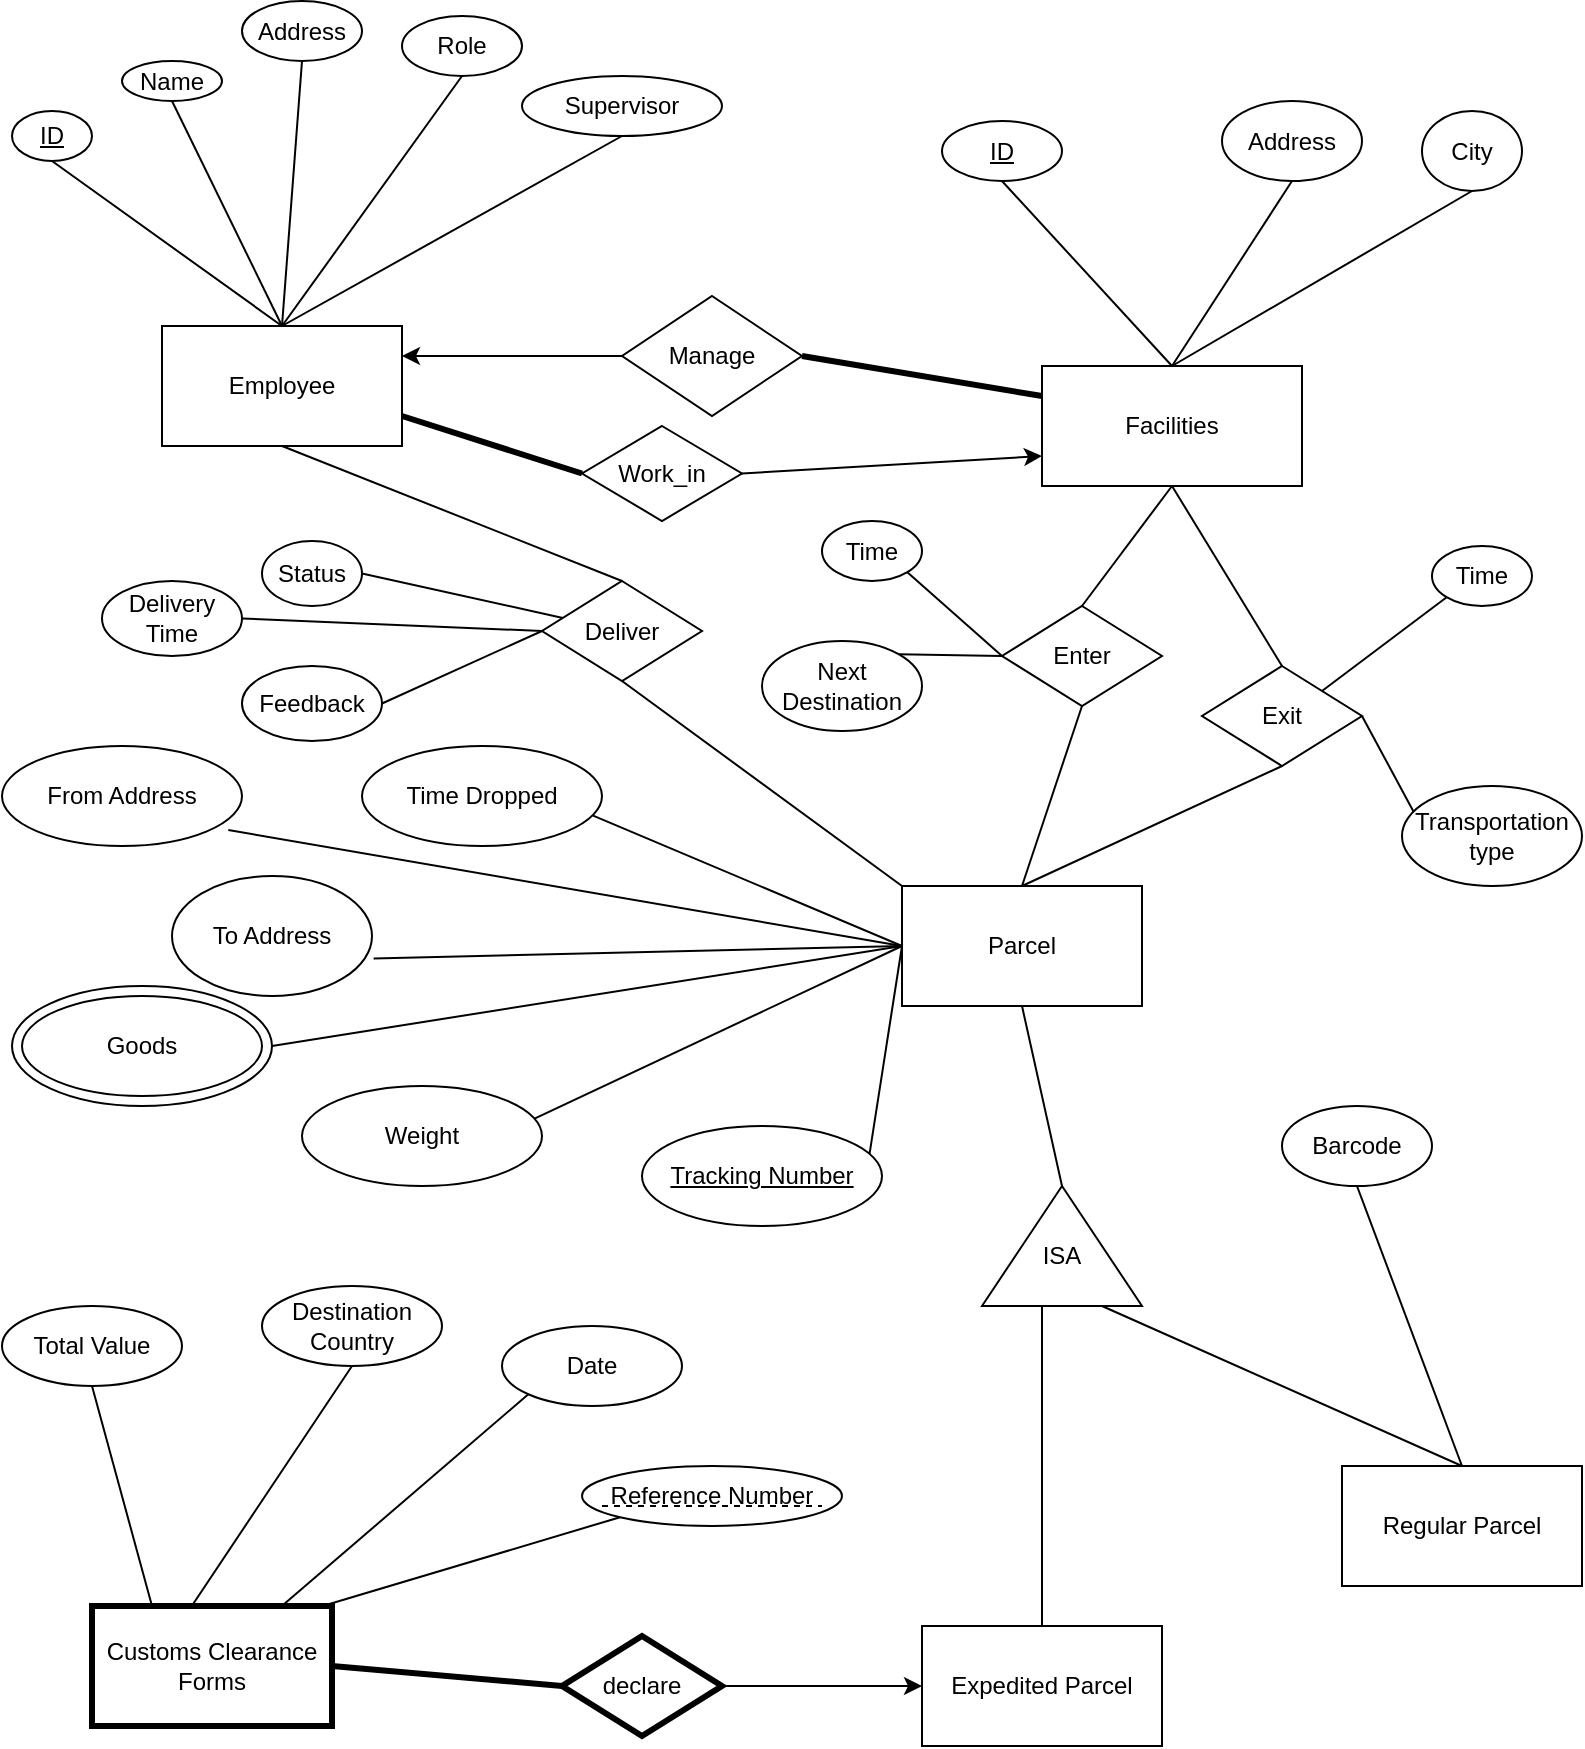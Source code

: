 <mxfile version="22.1.21" type="github">
  <diagram name="Page-1" id="EvxMVYd9CC9yM_wSXS7T">
    <mxGraphModel dx="744" dy="386" grid="1" gridSize="10" guides="1" tooltips="1" connect="1" arrows="1" fold="1" page="1" pageScale="1" pageWidth="850" pageHeight="1100" math="0" shadow="0">
      <root>
        <mxCell id="0" />
        <mxCell id="1" parent="0" />
        <mxCell id="nJbtKQVCz51eVsWVj4uw-5" value="" style="ellipse;whiteSpace=wrap;html=1;" parent="1" vertex="1">
          <mxGeometry x="25" y="540" width="130" height="60" as="geometry" />
        </mxCell>
        <mxCell id="00lhhaFbvG1tlL3pLhrf-69" style="rounded=0;orthogonalLoop=1;jettySize=auto;html=1;exitX=0.5;exitY=1;exitDx=0;exitDy=0;entryX=0.5;entryY=0;entryDx=0;entryDy=0;endArrow=none;endFill=0;" parent="1" source="00lhhaFbvG1tlL3pLhrf-1" target="00lhhaFbvG1tlL3pLhrf-65" edge="1">
          <mxGeometry relative="1" as="geometry" />
        </mxCell>
        <mxCell id="00lhhaFbvG1tlL3pLhrf-73" style="rounded=0;orthogonalLoop=1;jettySize=auto;html=1;exitX=0.5;exitY=1;exitDx=0;exitDy=0;entryX=0.5;entryY=0;entryDx=0;entryDy=0;endArrow=none;endFill=0;" parent="1" source="00lhhaFbvG1tlL3pLhrf-1" target="00lhhaFbvG1tlL3pLhrf-70" edge="1">
          <mxGeometry relative="1" as="geometry" />
        </mxCell>
        <mxCell id="00lhhaFbvG1tlL3pLhrf-1" value="Facilities" style="rounded=0;whiteSpace=wrap;html=1;" parent="1" vertex="1">
          <mxGeometry x="540" y="230" width="130" height="60" as="geometry" />
        </mxCell>
        <mxCell id="00lhhaFbvG1tlL3pLhrf-9" style="rounded=0;orthogonalLoop=1;jettySize=auto;html=1;exitX=0.5;exitY=1;exitDx=0;exitDy=0;endArrow=none;endFill=0;entryX=0.5;entryY=0;entryDx=0;entryDy=0;" parent="1" source="00lhhaFbvG1tlL3pLhrf-2" target="00lhhaFbvG1tlL3pLhrf-1" edge="1">
          <mxGeometry relative="1" as="geometry" />
        </mxCell>
        <mxCell id="00lhhaFbvG1tlL3pLhrf-2" value="ID" style="ellipse;whiteSpace=wrap;html=1;fontStyle=4" parent="1" vertex="1">
          <mxGeometry x="490" y="107.5" width="60" height="30" as="geometry" />
        </mxCell>
        <mxCell id="00lhhaFbvG1tlL3pLhrf-10" style="rounded=0;orthogonalLoop=1;jettySize=auto;html=1;exitX=0.5;exitY=1;exitDx=0;exitDy=0;entryX=0.5;entryY=0;entryDx=0;entryDy=0;endArrow=none;endFill=0;" parent="1" source="00lhhaFbvG1tlL3pLhrf-3" target="00lhhaFbvG1tlL3pLhrf-1" edge="1">
          <mxGeometry relative="1" as="geometry" />
        </mxCell>
        <mxCell id="00lhhaFbvG1tlL3pLhrf-3" value="Address" style="ellipse;whiteSpace=wrap;html=1;" parent="1" vertex="1">
          <mxGeometry x="630" y="97.5" width="70" height="40" as="geometry" />
        </mxCell>
        <mxCell id="00lhhaFbvG1tlL3pLhrf-11" style="rounded=0;orthogonalLoop=1;jettySize=auto;html=1;exitX=0.5;exitY=1;exitDx=0;exitDy=0;entryX=0.5;entryY=0;entryDx=0;entryDy=0;endArrow=none;endFill=0;" parent="1" source="00lhhaFbvG1tlL3pLhrf-4" target="00lhhaFbvG1tlL3pLhrf-1" edge="1">
          <mxGeometry relative="1" as="geometry" />
        </mxCell>
        <mxCell id="00lhhaFbvG1tlL3pLhrf-4" value="City" style="ellipse;whiteSpace=wrap;html=1;" parent="1" vertex="1">
          <mxGeometry x="730" y="102.5" width="50" height="40" as="geometry" />
        </mxCell>
        <mxCell id="00lhhaFbvG1tlL3pLhrf-16" style="rounded=0;orthogonalLoop=1;jettySize=auto;html=1;entryX=0;entryY=0.25;entryDx=0;entryDy=0;endArrow=none;endFill=0;curved=0;strokeColor=default;strokeWidth=3;exitX=1;exitY=0.5;exitDx=0;exitDy=0;" parent="1" source="00lhhaFbvG1tlL3pLhrf-13" target="00lhhaFbvG1tlL3pLhrf-1" edge="1">
          <mxGeometry relative="1" as="geometry">
            <mxPoint x="390" y="240" as="sourcePoint" />
          </mxGeometry>
        </mxCell>
        <mxCell id="00lhhaFbvG1tlL3pLhrf-13" value="Manage" style="rhombus;whiteSpace=wrap;html=1;" parent="1" vertex="1">
          <mxGeometry x="330" y="195" width="90" height="60" as="geometry" />
        </mxCell>
        <mxCell id="00lhhaFbvG1tlL3pLhrf-15" style="rounded=0;orthogonalLoop=1;jettySize=auto;html=1;exitX=1;exitY=0.25;exitDx=0;exitDy=0;entryX=0;entryY=0.5;entryDx=0;entryDy=0;endArrow=none;endFill=0;startArrow=classic;startFill=1;strokeWidth=1;" parent="1" source="00lhhaFbvG1tlL3pLhrf-14" target="00lhhaFbvG1tlL3pLhrf-13" edge="1">
          <mxGeometry relative="1" as="geometry" />
        </mxCell>
        <mxCell id="00lhhaFbvG1tlL3pLhrf-95" style="rounded=0;orthogonalLoop=1;jettySize=auto;html=1;exitX=1;exitY=0.75;exitDx=0;exitDy=0;entryX=0;entryY=0.5;entryDx=0;entryDy=0;endArrow=none;endFill=0;strokeWidth=3;" parent="1" source="00lhhaFbvG1tlL3pLhrf-14" target="00lhhaFbvG1tlL3pLhrf-94" edge="1">
          <mxGeometry relative="1" as="geometry" />
        </mxCell>
        <mxCell id="00lhhaFbvG1tlL3pLhrf-14" value="Employee" style="rounded=0;whiteSpace=wrap;html=1;" parent="1" vertex="1">
          <mxGeometry x="100" y="210" width="120" height="60" as="geometry" />
        </mxCell>
        <mxCell id="00lhhaFbvG1tlL3pLhrf-27" style="rounded=0;orthogonalLoop=1;jettySize=auto;html=1;exitX=0.5;exitY=1;exitDx=0;exitDy=0;entryX=0.5;entryY=0;entryDx=0;entryDy=0;endArrow=none;endFill=0;" parent="1" source="00lhhaFbvG1tlL3pLhrf-17" target="00lhhaFbvG1tlL3pLhrf-14" edge="1">
          <mxGeometry relative="1" as="geometry" />
        </mxCell>
        <mxCell id="00lhhaFbvG1tlL3pLhrf-17" value="ID" style="ellipse;whiteSpace=wrap;html=1;fontStyle=4" parent="1" vertex="1">
          <mxGeometry x="25" y="102.5" width="40" height="25" as="geometry" />
        </mxCell>
        <mxCell id="00lhhaFbvG1tlL3pLhrf-28" style="rounded=0;orthogonalLoop=1;jettySize=auto;html=1;exitX=0.5;exitY=1;exitDx=0;exitDy=0;endArrow=none;endFill=0;entryX=0.5;entryY=0;entryDx=0;entryDy=0;" parent="1" source="00lhhaFbvG1tlL3pLhrf-18" target="00lhhaFbvG1tlL3pLhrf-14" edge="1">
          <mxGeometry relative="1" as="geometry">
            <mxPoint x="570" y="250" as="targetPoint" />
          </mxGeometry>
        </mxCell>
        <mxCell id="00lhhaFbvG1tlL3pLhrf-18" value="Name" style="ellipse;whiteSpace=wrap;html=1;" parent="1" vertex="1">
          <mxGeometry x="80" y="77.5" width="50" height="20" as="geometry" />
        </mxCell>
        <mxCell id="00lhhaFbvG1tlL3pLhrf-29" style="rounded=0;orthogonalLoop=1;jettySize=auto;html=1;exitX=0.5;exitY=1;exitDx=0;exitDy=0;endArrow=none;endFill=0;entryX=0.5;entryY=0;entryDx=0;entryDy=0;" parent="1" source="00lhhaFbvG1tlL3pLhrf-19" target="00lhhaFbvG1tlL3pLhrf-14" edge="1">
          <mxGeometry relative="1" as="geometry">
            <mxPoint x="560" y="170" as="targetPoint" />
          </mxGeometry>
        </mxCell>
        <mxCell id="00lhhaFbvG1tlL3pLhrf-19" value="Address" style="ellipse;whiteSpace=wrap;html=1;" parent="1" vertex="1">
          <mxGeometry x="140" y="47.5" width="60" height="30" as="geometry" />
        </mxCell>
        <mxCell id="00lhhaFbvG1tlL3pLhrf-30" style="rounded=0;orthogonalLoop=1;jettySize=auto;html=1;exitX=0.5;exitY=1;exitDx=0;exitDy=0;endArrow=none;endFill=0;entryX=0.5;entryY=0;entryDx=0;entryDy=0;" parent="1" source="00lhhaFbvG1tlL3pLhrf-21" target="00lhhaFbvG1tlL3pLhrf-14" edge="1">
          <mxGeometry relative="1" as="geometry">
            <mxPoint x="570" y="170" as="targetPoint" />
          </mxGeometry>
        </mxCell>
        <mxCell id="00lhhaFbvG1tlL3pLhrf-21" value="Role" style="ellipse;whiteSpace=wrap;html=1;" parent="1" vertex="1">
          <mxGeometry x="220" y="55" width="60" height="30" as="geometry" />
        </mxCell>
        <mxCell id="00lhhaFbvG1tlL3pLhrf-33" style="rounded=0;orthogonalLoop=1;jettySize=auto;html=1;exitX=0.5;exitY=1;exitDx=0;exitDy=0;entryX=0.5;entryY=0;entryDx=0;entryDy=0;endArrow=none;endFill=0;" parent="1" source="00lhhaFbvG1tlL3pLhrf-22" target="00lhhaFbvG1tlL3pLhrf-14" edge="1">
          <mxGeometry relative="1" as="geometry" />
        </mxCell>
        <mxCell id="00lhhaFbvG1tlL3pLhrf-22" value="Supervisor" style="ellipse;whiteSpace=wrap;html=1;" parent="1" vertex="1">
          <mxGeometry x="280" y="85" width="100" height="30" as="geometry" />
        </mxCell>
        <mxCell id="00lhhaFbvG1tlL3pLhrf-32" value="Regular Parcel" style="rounded=0;whiteSpace=wrap;html=1;" parent="1" vertex="1">
          <mxGeometry x="690" y="780" width="120" height="60" as="geometry" />
        </mxCell>
        <mxCell id="00lhhaFbvG1tlL3pLhrf-46" style="rounded=0;orthogonalLoop=1;jettySize=auto;html=1;exitX=0.947;exitY=0.296;exitDx=0;exitDy=0;entryX=0;entryY=0.5;entryDx=0;entryDy=0;endArrow=none;endFill=0;exitPerimeter=0;" parent="1" source="00lhhaFbvG1tlL3pLhrf-34" target="00lhhaFbvG1tlL3pLhrf-36" edge="1">
          <mxGeometry relative="1" as="geometry" />
        </mxCell>
        <mxCell id="00lhhaFbvG1tlL3pLhrf-34" value="&lt;u&gt;Tracking Number&lt;/u&gt;" style="ellipse;whiteSpace=wrap;html=1;" parent="1" vertex="1">
          <mxGeometry x="340" y="610" width="120" height="50" as="geometry" />
        </mxCell>
        <mxCell id="00lhhaFbvG1tlL3pLhrf-35" value="Expedited Parcel" style="rounded=0;whiteSpace=wrap;html=1;" parent="1" vertex="1">
          <mxGeometry x="480" y="860" width="120" height="60" as="geometry" />
        </mxCell>
        <mxCell id="00lhhaFbvG1tlL3pLhrf-43" style="rounded=0;orthogonalLoop=1;jettySize=auto;html=1;exitX=0.5;exitY=1;exitDx=0;exitDy=0;entryX=1;entryY=0.5;entryDx=0;entryDy=0;endArrow=none;endFill=0;" parent="1" source="00lhhaFbvG1tlL3pLhrf-36" target="00lhhaFbvG1tlL3pLhrf-41" edge="1">
          <mxGeometry relative="1" as="geometry" />
        </mxCell>
        <mxCell id="00lhhaFbvG1tlL3pLhrf-36" value="Parcel" style="rounded=0;whiteSpace=wrap;html=1;" parent="1" vertex="1">
          <mxGeometry x="470" y="490" width="120" height="60" as="geometry" />
        </mxCell>
        <mxCell id="00lhhaFbvG1tlL3pLhrf-41" value="" style="triangle;whiteSpace=wrap;html=1;rotation=-90;" parent="1" vertex="1">
          <mxGeometry x="520" y="630" width="60" height="80" as="geometry" />
        </mxCell>
        <mxCell id="00lhhaFbvG1tlL3pLhrf-42" value="ISA" style="text;html=1;strokeColor=none;fillColor=none;align=center;verticalAlign=middle;whiteSpace=wrap;rounded=0;" parent="1" vertex="1">
          <mxGeometry x="520" y="660" width="60" height="30" as="geometry" />
        </mxCell>
        <mxCell id="00lhhaFbvG1tlL3pLhrf-44" style="rounded=0;orthogonalLoop=1;jettySize=auto;html=1;exitX=0.5;exitY=0;exitDx=0;exitDy=0;endArrow=none;endFill=0;" parent="1" source="00lhhaFbvG1tlL3pLhrf-35" edge="1">
          <mxGeometry relative="1" as="geometry">
            <mxPoint x="540" y="700" as="targetPoint" />
          </mxGeometry>
        </mxCell>
        <mxCell id="00lhhaFbvG1tlL3pLhrf-45" style="rounded=0;orthogonalLoop=1;jettySize=auto;html=1;exitX=0.5;exitY=0;exitDx=0;exitDy=0;endArrow=none;endFill=0;entryX=0;entryY=0.75;entryDx=0;entryDy=0;" parent="1" source="00lhhaFbvG1tlL3pLhrf-32" target="00lhhaFbvG1tlL3pLhrf-41" edge="1">
          <mxGeometry relative="1" as="geometry">
            <mxPoint x="590" y="740" as="targetPoint" />
          </mxGeometry>
        </mxCell>
        <mxCell id="00lhhaFbvG1tlL3pLhrf-57" style="rounded=0;orthogonalLoop=1;jettySize=auto;html=1;exitX=0.943;exitY=0.84;exitDx=0;exitDy=0;endArrow=none;endFill=0;entryX=0;entryY=0.5;entryDx=0;entryDy=0;exitPerimeter=0;" parent="1" source="00lhhaFbvG1tlL3pLhrf-47" target="00lhhaFbvG1tlL3pLhrf-36" edge="1">
          <mxGeometry relative="1" as="geometry">
            <mxPoint x="410" y="630" as="targetPoint" />
          </mxGeometry>
        </mxCell>
        <mxCell id="00lhhaFbvG1tlL3pLhrf-47" value="From Address" style="ellipse;whiteSpace=wrap;html=1;" parent="1" vertex="1">
          <mxGeometry x="20" y="420" width="120" height="50" as="geometry" />
        </mxCell>
        <mxCell id="00lhhaFbvG1tlL3pLhrf-56" style="rounded=0;orthogonalLoop=1;jettySize=auto;html=1;exitX=0.963;exitY=0.696;exitDx=0;exitDy=0;endArrow=none;endFill=0;entryX=0;entryY=0.5;entryDx=0;entryDy=0;exitPerimeter=0;" parent="1" source="00lhhaFbvG1tlL3pLhrf-48" target="00lhhaFbvG1tlL3pLhrf-36" edge="1">
          <mxGeometry relative="1" as="geometry" />
        </mxCell>
        <mxCell id="00lhhaFbvG1tlL3pLhrf-48" value="Time Dropped" style="ellipse;whiteSpace=wrap;html=1;" parent="1" vertex="1">
          <mxGeometry x="200" y="420" width="120" height="50" as="geometry" />
        </mxCell>
        <mxCell id="00lhhaFbvG1tlL3pLhrf-64" style="rounded=0;orthogonalLoop=1;jettySize=auto;html=1;exitX=1.008;exitY=0.687;exitDx=0;exitDy=0;endArrow=none;endFill=0;exitPerimeter=0;entryX=0;entryY=0.5;entryDx=0;entryDy=0;" parent="1" source="00lhhaFbvG1tlL3pLhrf-49" target="00lhhaFbvG1tlL3pLhrf-36" edge="1">
          <mxGeometry relative="1" as="geometry">
            <mxPoint x="340" y="510" as="targetPoint" />
          </mxGeometry>
        </mxCell>
        <mxCell id="00lhhaFbvG1tlL3pLhrf-49" value="To Address" style="ellipse;whiteSpace=wrap;html=1;" parent="1" vertex="1">
          <mxGeometry x="105" y="485" width="100" height="60" as="geometry" />
        </mxCell>
        <mxCell id="00lhhaFbvG1tlL3pLhrf-62" style="rounded=0;orthogonalLoop=1;jettySize=auto;html=1;endArrow=none;endFill=0;exitX=1;exitY=0.5;exitDx=0;exitDy=0;entryX=0;entryY=0.5;entryDx=0;entryDy=0;" parent="1" source="nJbtKQVCz51eVsWVj4uw-5" target="00lhhaFbvG1tlL3pLhrf-36" edge="1">
          <mxGeometry relative="1" as="geometry">
            <mxPoint x="190" y="510" as="sourcePoint" />
            <mxPoint x="560" y="530" as="targetPoint" />
          </mxGeometry>
        </mxCell>
        <mxCell id="00lhhaFbvG1tlL3pLhrf-53" value="Goods" style="ellipse;whiteSpace=wrap;html=1;" parent="1" vertex="1">
          <mxGeometry x="30" y="545" width="120" height="50" as="geometry" />
        </mxCell>
        <mxCell id="00lhhaFbvG1tlL3pLhrf-63" style="rounded=0;orthogonalLoop=1;jettySize=auto;html=1;exitX=0.96;exitY=0.336;exitDx=0;exitDy=0;endArrow=none;endFill=0;entryX=0;entryY=0.5;entryDx=0;entryDy=0;exitPerimeter=0;" parent="1" source="00lhhaFbvG1tlL3pLhrf-54" target="00lhhaFbvG1tlL3pLhrf-36" edge="1">
          <mxGeometry relative="1" as="geometry">
            <mxPoint x="660" y="540" as="targetPoint" />
          </mxGeometry>
        </mxCell>
        <mxCell id="00lhhaFbvG1tlL3pLhrf-54" value="Weight" style="ellipse;whiteSpace=wrap;html=1;" parent="1" vertex="1">
          <mxGeometry x="170" y="590" width="120" height="50" as="geometry" />
        </mxCell>
        <mxCell id="00lhhaFbvG1tlL3pLhrf-68" style="rounded=0;orthogonalLoop=1;jettySize=auto;html=1;exitX=0.5;exitY=1;exitDx=0;exitDy=0;entryX=0.5;entryY=0;entryDx=0;entryDy=0;endArrow=none;endFill=0;" parent="1" source="00lhhaFbvG1tlL3pLhrf-65" target="00lhhaFbvG1tlL3pLhrf-36" edge="1">
          <mxGeometry relative="1" as="geometry" />
        </mxCell>
        <mxCell id="00lhhaFbvG1tlL3pLhrf-65" value="Enter" style="rhombus;whiteSpace=wrap;html=1;" parent="1" vertex="1">
          <mxGeometry x="520" y="350" width="80" height="50" as="geometry" />
        </mxCell>
        <mxCell id="00lhhaFbvG1tlL3pLhrf-71" style="rounded=0;orthogonalLoop=1;jettySize=auto;html=1;exitX=1;exitY=0;exitDx=0;exitDy=0;entryX=0;entryY=0.5;entryDx=0;entryDy=0;endArrow=none;endFill=0;" parent="1" source="00lhhaFbvG1tlL3pLhrf-66" target="00lhhaFbvG1tlL3pLhrf-65" edge="1">
          <mxGeometry relative="1" as="geometry" />
        </mxCell>
        <mxCell id="00lhhaFbvG1tlL3pLhrf-66" value="Next Destination" style="ellipse;whiteSpace=wrap;html=1;" parent="1" vertex="1">
          <mxGeometry x="400" y="367.5" width="80" height="45" as="geometry" />
        </mxCell>
        <mxCell id="00lhhaFbvG1tlL3pLhrf-72" style="rounded=0;orthogonalLoop=1;jettySize=auto;html=1;exitX=1;exitY=1;exitDx=0;exitDy=0;endArrow=none;endFill=0;entryX=0;entryY=0.5;entryDx=0;entryDy=0;" parent="1" source="00lhhaFbvG1tlL3pLhrf-67" target="00lhhaFbvG1tlL3pLhrf-65" edge="1">
          <mxGeometry relative="1" as="geometry">
            <mxPoint x="120" y="540" as="targetPoint" />
          </mxGeometry>
        </mxCell>
        <mxCell id="00lhhaFbvG1tlL3pLhrf-67" value="Time" style="ellipse;whiteSpace=wrap;html=1;" parent="1" vertex="1">
          <mxGeometry x="430" y="307.5" width="50" height="30" as="geometry" />
        </mxCell>
        <mxCell id="00lhhaFbvG1tlL3pLhrf-74" style="rounded=0;orthogonalLoop=1;jettySize=auto;html=1;exitX=0.5;exitY=1;exitDx=0;exitDy=0;entryX=0.5;entryY=0;entryDx=0;entryDy=0;endArrow=none;endFill=0;" parent="1" source="00lhhaFbvG1tlL3pLhrf-70" target="00lhhaFbvG1tlL3pLhrf-36" edge="1">
          <mxGeometry relative="1" as="geometry" />
        </mxCell>
        <mxCell id="00lhhaFbvG1tlL3pLhrf-70" value="Exit" style="rhombus;whiteSpace=wrap;html=1;" parent="1" vertex="1">
          <mxGeometry x="620" y="380" width="80" height="50" as="geometry" />
        </mxCell>
        <mxCell id="00lhhaFbvG1tlL3pLhrf-77" style="rounded=0;orthogonalLoop=1;jettySize=auto;html=1;exitX=0.069;exitY=0.272;exitDx=0;exitDy=0;entryX=1;entryY=0.5;entryDx=0;entryDy=0;endArrow=none;endFill=0;exitPerimeter=0;" parent="1" source="00lhhaFbvG1tlL3pLhrf-75" target="00lhhaFbvG1tlL3pLhrf-70" edge="1">
          <mxGeometry relative="1" as="geometry" />
        </mxCell>
        <mxCell id="00lhhaFbvG1tlL3pLhrf-75" value="Transportation type" style="ellipse;whiteSpace=wrap;html=1;" parent="1" vertex="1">
          <mxGeometry x="720" y="440" width="90" height="50" as="geometry" />
        </mxCell>
        <mxCell id="00lhhaFbvG1tlL3pLhrf-78" style="rounded=0;orthogonalLoop=1;jettySize=auto;html=1;exitX=0;exitY=1;exitDx=0;exitDy=0;entryX=1;entryY=0;entryDx=0;entryDy=0;endArrow=none;endFill=0;" parent="1" source="00lhhaFbvG1tlL3pLhrf-76" target="00lhhaFbvG1tlL3pLhrf-70" edge="1">
          <mxGeometry relative="1" as="geometry" />
        </mxCell>
        <mxCell id="00lhhaFbvG1tlL3pLhrf-76" value="Time" style="ellipse;whiteSpace=wrap;html=1;" parent="1" vertex="1">
          <mxGeometry x="735" y="320" width="50" height="30" as="geometry" />
        </mxCell>
        <mxCell id="00lhhaFbvG1tlL3pLhrf-80" style="rounded=0;orthogonalLoop=1;jettySize=auto;html=1;exitX=0.5;exitY=1;exitDx=0;exitDy=0;entryX=0.5;entryY=0;entryDx=0;entryDy=0;endArrow=none;endFill=0;" parent="1" source="00lhhaFbvG1tlL3pLhrf-79" target="00lhhaFbvG1tlL3pLhrf-32" edge="1">
          <mxGeometry relative="1" as="geometry" />
        </mxCell>
        <mxCell id="00lhhaFbvG1tlL3pLhrf-79" value="&lt;span&gt;Barcode&lt;/span&gt;" style="ellipse;whiteSpace=wrap;html=1;fontStyle=0" parent="1" vertex="1">
          <mxGeometry x="660" y="600" width="75" height="40" as="geometry" />
        </mxCell>
        <mxCell id="00lhhaFbvG1tlL3pLhrf-82" value="Customs Clearance Forms" style="rounded=0;whiteSpace=wrap;html=1;strokeWidth=3;" parent="1" vertex="1">
          <mxGeometry x="65" y="850" width="120" height="60" as="geometry" />
        </mxCell>
        <mxCell id="00lhhaFbvG1tlL3pLhrf-90" style="rounded=0;orthogonalLoop=1;jettySize=auto;html=1;exitX=0.5;exitY=1;exitDx=0;exitDy=0;entryX=0.25;entryY=0;entryDx=0;entryDy=0;endArrow=none;endFill=0;" parent="1" source="00lhhaFbvG1tlL3pLhrf-83" target="00lhhaFbvG1tlL3pLhrf-82" edge="1">
          <mxGeometry relative="1" as="geometry" />
        </mxCell>
        <mxCell id="00lhhaFbvG1tlL3pLhrf-83" value="Total Value" style="ellipse;whiteSpace=wrap;html=1;" parent="1" vertex="1">
          <mxGeometry x="20" y="700" width="90" height="40" as="geometry" />
        </mxCell>
        <mxCell id="00lhhaFbvG1tlL3pLhrf-84" value="Destination Country" style="ellipse;whiteSpace=wrap;html=1;" parent="1" vertex="1">
          <mxGeometry x="150" y="690" width="90" height="40" as="geometry" />
        </mxCell>
        <mxCell id="00lhhaFbvG1tlL3pLhrf-92" style="rounded=0;orthogonalLoop=1;jettySize=auto;html=1;exitX=0;exitY=1;exitDx=0;exitDy=0;endArrow=none;endFill=0;" parent="1" source="00lhhaFbvG1tlL3pLhrf-85" target="00lhhaFbvG1tlL3pLhrf-82" edge="1">
          <mxGeometry relative="1" as="geometry" />
        </mxCell>
        <mxCell id="00lhhaFbvG1tlL3pLhrf-85" value="Date" style="ellipse;whiteSpace=wrap;html=1;" parent="1" vertex="1">
          <mxGeometry x="270" y="710" width="90" height="40" as="geometry" />
        </mxCell>
        <mxCell id="00lhhaFbvG1tlL3pLhrf-86" value="Reference Number" style="ellipse;whiteSpace=wrap;html=1;" parent="1" vertex="1">
          <mxGeometry x="310" y="780" width="130" height="30" as="geometry" />
        </mxCell>
        <mxCell id="00lhhaFbvG1tlL3pLhrf-89" style="rounded=0;orthogonalLoop=1;jettySize=auto;html=1;exitX=0;exitY=0.5;exitDx=0;exitDy=0;entryX=1;entryY=0.5;entryDx=0;entryDy=0;strokeWidth=3;endArrow=none;endFill=0;" parent="1" source="00lhhaFbvG1tlL3pLhrf-87" target="00lhhaFbvG1tlL3pLhrf-82" edge="1">
          <mxGeometry relative="1" as="geometry">
            <mxPoint x="35" y="875" as="sourcePoint" />
            <mxPoint x="30" y="790" as="targetPoint" />
          </mxGeometry>
        </mxCell>
        <mxCell id="00lhhaFbvG1tlL3pLhrf-87" value="declare" style="rhombus;whiteSpace=wrap;html=1;strokeWidth=3;" parent="1" vertex="1">
          <mxGeometry x="300" y="865" width="80" height="50" as="geometry" />
        </mxCell>
        <mxCell id="00lhhaFbvG1tlL3pLhrf-88" style="rounded=0;orthogonalLoop=1;jettySize=auto;html=1;exitX=1;exitY=0.5;exitDx=0;exitDy=0;entryX=0;entryY=0.5;entryDx=0;entryDy=0;" parent="1" source="00lhhaFbvG1tlL3pLhrf-87" target="00lhhaFbvG1tlL3pLhrf-35" edge="1">
          <mxGeometry relative="1" as="geometry">
            <mxPoint x="450" y="930" as="targetPoint" />
          </mxGeometry>
        </mxCell>
        <mxCell id="00lhhaFbvG1tlL3pLhrf-91" style="rounded=0;orthogonalLoop=1;jettySize=auto;html=1;exitX=0.5;exitY=1;exitDx=0;exitDy=0;entryX=0.42;entryY=-0.013;entryDx=0;entryDy=0;entryPerimeter=0;endArrow=none;endFill=0;" parent="1" source="00lhhaFbvG1tlL3pLhrf-84" target="00lhhaFbvG1tlL3pLhrf-82" edge="1">
          <mxGeometry relative="1" as="geometry" />
        </mxCell>
        <mxCell id="00lhhaFbvG1tlL3pLhrf-93" style="rounded=0;orthogonalLoop=1;jettySize=auto;html=1;exitX=0;exitY=1;exitDx=0;exitDy=0;entryX=0.94;entryY=0.013;entryDx=0;entryDy=0;entryPerimeter=0;endArrow=none;endFill=0;" parent="1" source="00lhhaFbvG1tlL3pLhrf-86" target="00lhhaFbvG1tlL3pLhrf-82" edge="1">
          <mxGeometry relative="1" as="geometry">
            <mxPoint x="765" y="800" as="targetPoint" />
          </mxGeometry>
        </mxCell>
        <mxCell id="00lhhaFbvG1tlL3pLhrf-96" style="rounded=0;orthogonalLoop=1;jettySize=auto;html=1;exitX=1;exitY=0.5;exitDx=0;exitDy=0;entryX=0;entryY=0.75;entryDx=0;entryDy=0;strokeWidth=1;" parent="1" source="00lhhaFbvG1tlL3pLhrf-94" target="00lhhaFbvG1tlL3pLhrf-1" edge="1">
          <mxGeometry relative="1" as="geometry">
            <mxPoint x="550" y="280" as="targetPoint" />
          </mxGeometry>
        </mxCell>
        <mxCell id="00lhhaFbvG1tlL3pLhrf-94" value="Work_in" style="rhombus;whiteSpace=wrap;html=1;" parent="1" vertex="1">
          <mxGeometry x="310" y="260" width="80" height="47.5" as="geometry" />
        </mxCell>
        <mxCell id="nJbtKQVCz51eVsWVj4uw-7" style="rounded=0;orthogonalLoop=1;jettySize=auto;html=1;exitX=0.5;exitY=0;exitDx=0;exitDy=0;entryX=0.5;entryY=1;entryDx=0;entryDy=0;endArrow=none;endFill=0;" parent="1" source="nJbtKQVCz51eVsWVj4uw-6" target="00lhhaFbvG1tlL3pLhrf-14" edge="1">
          <mxGeometry relative="1" as="geometry" />
        </mxCell>
        <mxCell id="nJbtKQVCz51eVsWVj4uw-12" style="rounded=0;orthogonalLoop=1;jettySize=auto;html=1;entryX=1;entryY=0.5;entryDx=0;entryDy=0;endArrow=none;endFill=0;" parent="1" source="nJbtKQVCz51eVsWVj4uw-6" target="nJbtKQVCz51eVsWVj4uw-11" edge="1">
          <mxGeometry relative="1" as="geometry" />
        </mxCell>
        <mxCell id="nJbtKQVCz51eVsWVj4uw-6" value="Deliver" style="rhombus;whiteSpace=wrap;html=1;" parent="1" vertex="1">
          <mxGeometry x="290" y="337.5" width="80" height="50" as="geometry" />
        </mxCell>
        <mxCell id="nJbtKQVCz51eVsWVj4uw-8" style="rounded=0;orthogonalLoop=1;jettySize=auto;html=1;exitX=0.5;exitY=1;exitDx=0;exitDy=0;endArrow=none;endFill=0;entryX=0;entryY=0;entryDx=0;entryDy=0;" parent="1" source="nJbtKQVCz51eVsWVj4uw-6" target="00lhhaFbvG1tlL3pLhrf-36" edge="1">
          <mxGeometry relative="1" as="geometry">
            <mxPoint x="460" y="480" as="targetPoint" />
          </mxGeometry>
        </mxCell>
        <mxCell id="nJbtKQVCz51eVsWVj4uw-13" style="rounded=0;orthogonalLoop=1;jettySize=auto;html=1;exitX=1;exitY=0.5;exitDx=0;exitDy=0;entryX=0;entryY=0.5;entryDx=0;entryDy=0;endArrow=none;endFill=0;" parent="1" source="nJbtKQVCz51eVsWVj4uw-10" target="nJbtKQVCz51eVsWVj4uw-6" edge="1">
          <mxGeometry relative="1" as="geometry" />
        </mxCell>
        <mxCell id="nJbtKQVCz51eVsWVj4uw-10" value="Feedback" style="ellipse;whiteSpace=wrap;html=1;" parent="1" vertex="1">
          <mxGeometry x="140" y="380" width="70" height="37.5" as="geometry" />
        </mxCell>
        <mxCell id="nJbtKQVCz51eVsWVj4uw-11" value="Status" style="ellipse;whiteSpace=wrap;html=1;" parent="1" vertex="1">
          <mxGeometry x="150" y="317.5" width="50" height="32.5" as="geometry" />
        </mxCell>
        <mxCell id="nJbtKQVCz51eVsWVj4uw-16" style="rounded=0;orthogonalLoop=1;jettySize=auto;html=1;exitX=1;exitY=0.5;exitDx=0;exitDy=0;entryX=0;entryY=0.5;entryDx=0;entryDy=0;endArrow=none;endFill=0;" parent="1" source="nJbtKQVCz51eVsWVj4uw-15" target="nJbtKQVCz51eVsWVj4uw-6" edge="1">
          <mxGeometry relative="1" as="geometry" />
        </mxCell>
        <mxCell id="nJbtKQVCz51eVsWVj4uw-15" value="Delivery Time" style="ellipse;whiteSpace=wrap;html=1;" parent="1" vertex="1">
          <mxGeometry x="70" y="337.5" width="70" height="37.5" as="geometry" />
        </mxCell>
        <mxCell id="l1W3PDnqJ-us0eGbZQLw-6" value="" style="endArrow=none;dashed=1;html=1;rounded=0;" edge="1" parent="1">
          <mxGeometry width="50" height="50" relative="1" as="geometry">
            <mxPoint x="320" y="800" as="sourcePoint" />
            <mxPoint x="430" y="800" as="targetPoint" />
          </mxGeometry>
        </mxCell>
      </root>
    </mxGraphModel>
  </diagram>
</mxfile>
